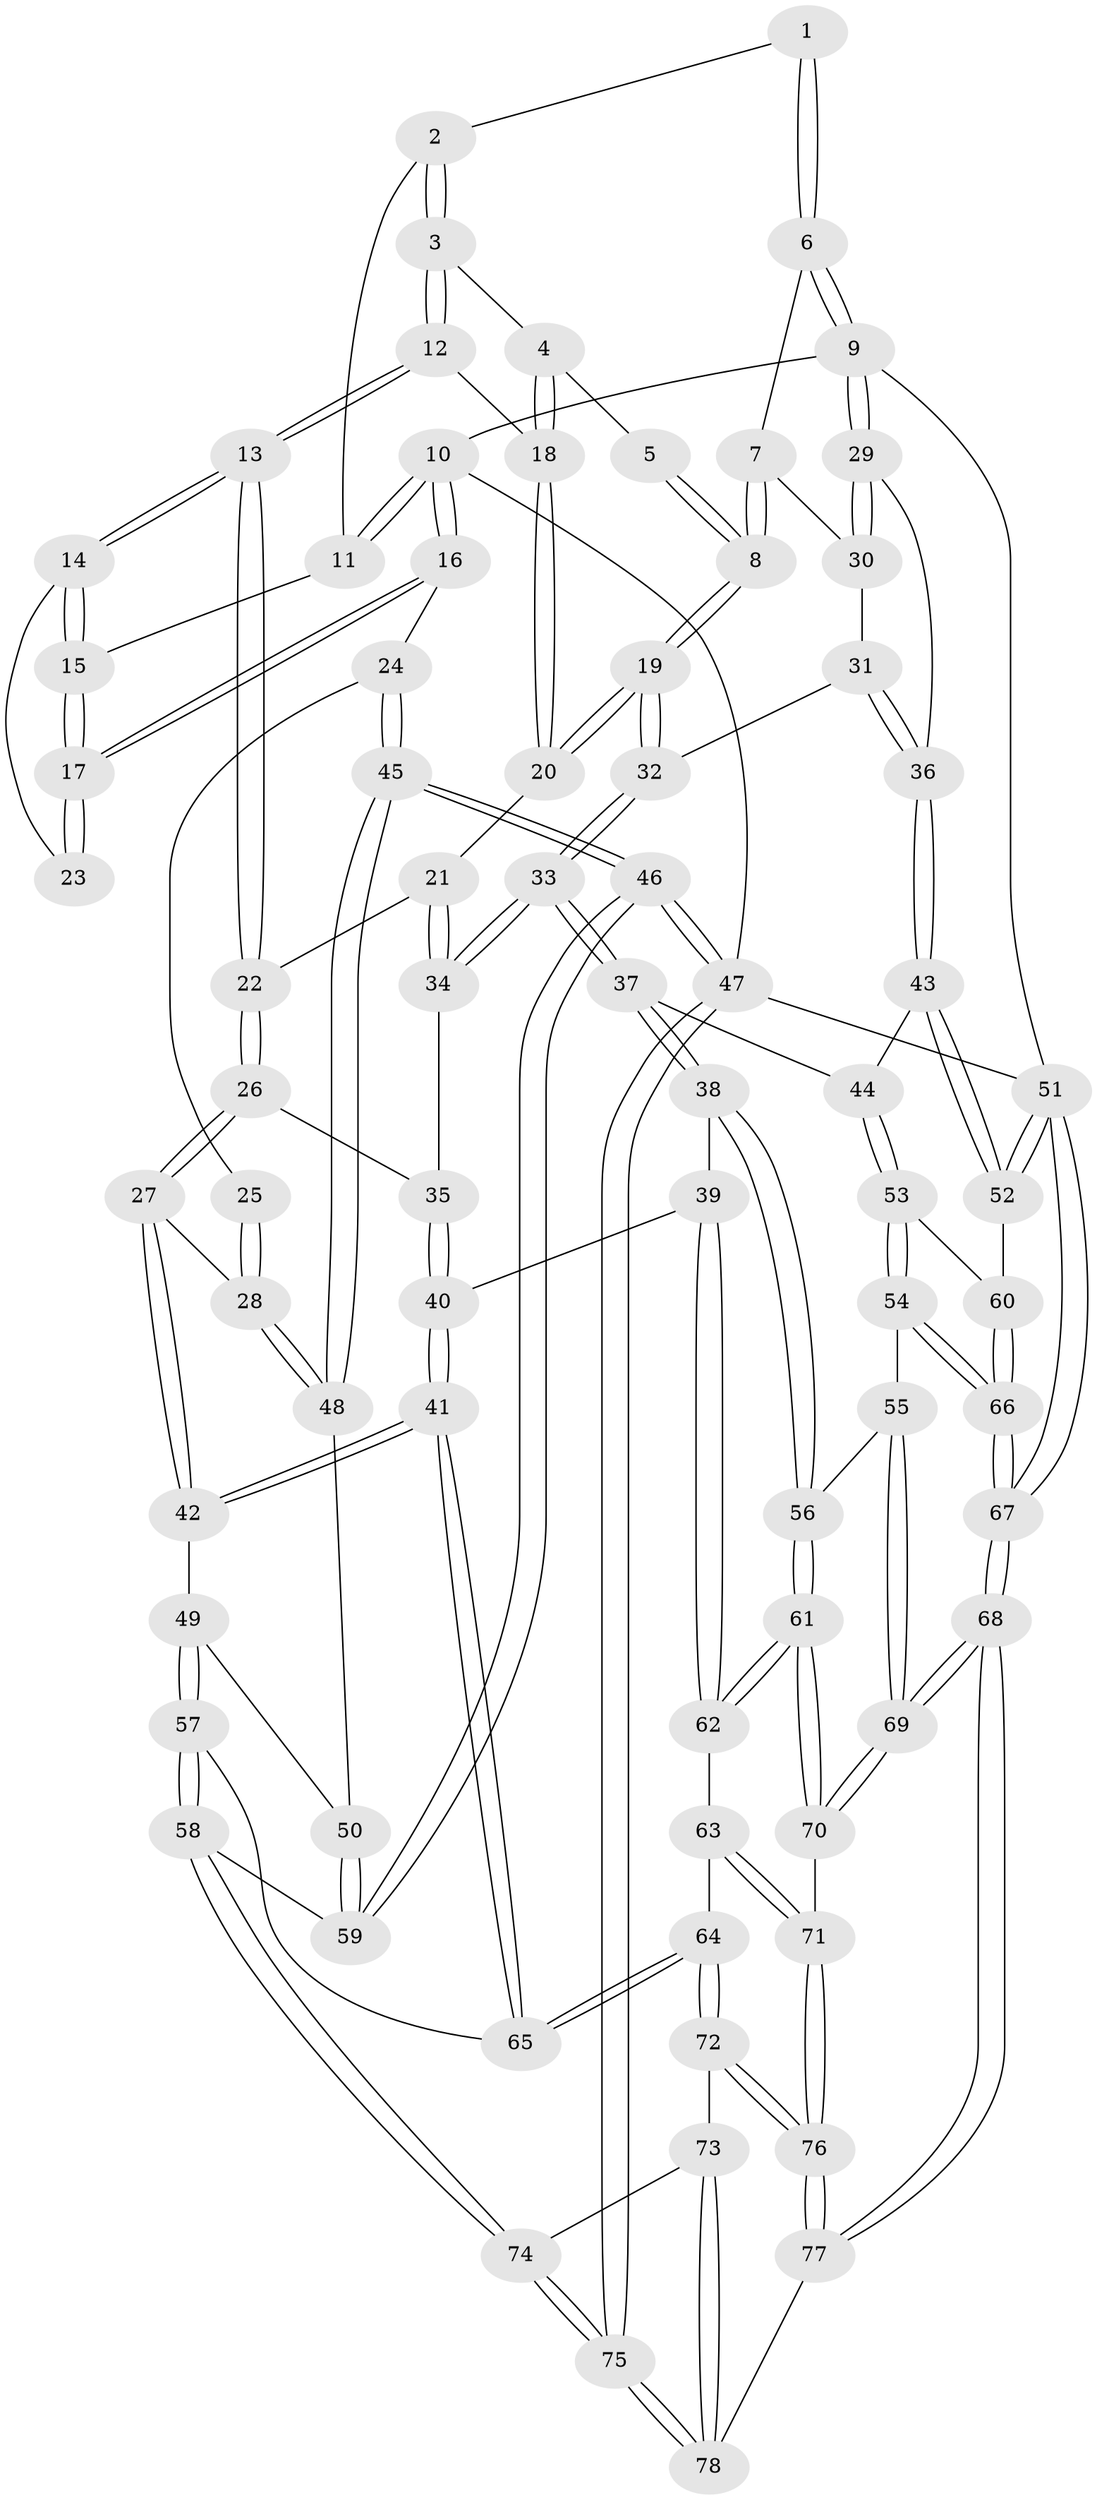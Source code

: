 // Generated by graph-tools (version 1.1) at 2025/16/03/09/25 04:16:59]
// undirected, 78 vertices, 192 edges
graph export_dot {
graph [start="1"]
  node [color=gray90,style=filled];
  1 [pos="+0.663825181081346+0"];
  2 [pos="+0.40230738664254295+0"];
  3 [pos="+0.49010964375448735+0.05562969023838117"];
  4 [pos="+0.5153280372719737+0.0809555823235802"];
  5 [pos="+0.6469868046160622+0.025136562537613795"];
  6 [pos="+1+0"];
  7 [pos="+0.7465154595904213+0.20900337573437622"];
  8 [pos="+0.7359368444717547+0.21533090319518336"];
  9 [pos="+1+0"];
  10 [pos="+0+0"];
  11 [pos="+0.3178285519899162+0"];
  12 [pos="+0.3747929587175104+0.17680077252176504"];
  13 [pos="+0.31277299579563084+0.23627835760606808"];
  14 [pos="+0.25109934738832557+0.18135309521649354"];
  15 [pos="+0.2658266999976572+0.03240907567505563"];
  16 [pos="+0+0.0438012417686577"];
  17 [pos="+0+0.0879536854619554"];
  18 [pos="+0.546717543361878+0.13894030896622192"];
  19 [pos="+0.6891080854054036+0.2643476696933465"];
  20 [pos="+0.6098019380699451+0.24530554685466788"];
  21 [pos="+0.5253715576401412+0.27245147727134866"];
  22 [pos="+0.3363137010630629+0.27425408520846056"];
  23 [pos="+0.23955677623903174+0.1837739622023891"];
  24 [pos="+0+0.37807358093686305"];
  25 [pos="+0.23488286223722188+0.18810307585823285"];
  26 [pos="+0.3079871769446309+0.4222618070283858"];
  27 [pos="+0.22198658334886973+0.5149217519884133"];
  28 [pos="+0.009926586811287124+0.49987662006699807"];
  29 [pos="+1+0.245309913707887"];
  30 [pos="+0.9162338191688798+0.2646892506079123"];
  31 [pos="+0.9111518925309655+0.42877643962787426"];
  32 [pos="+0.7158085214838089+0.400153316983419"];
  33 [pos="+0.6756969095557387+0.5184246101231553"];
  34 [pos="+0.4750810752624418+0.4685997882666257"];
  35 [pos="+0.46392722412049114+0.4710461433952948"];
  36 [pos="+1+0.5159791287440985"];
  37 [pos="+0.6785761987198271+0.5448954688727077"];
  38 [pos="+0.6173643064404347+0.6320415482602323"];
  39 [pos="+0.5154604518191337+0.664782139775686"];
  40 [pos="+0.43222484451411564+0.6607494195031428"];
  41 [pos="+0.3475105022808871+0.6880749608355152"];
  42 [pos="+0.304155476555482+0.6497115470249956"];
  43 [pos="+1+0.5291880551106715"];
  44 [pos="+0.8252054699900182+0.6350906020752092"];
  45 [pos="+0+0.5075980485292139"];
  46 [pos="+0+0.8358500548103059"];
  47 [pos="+0+1"];
  48 [pos="+0+0.5074019980273885"];
  49 [pos="+0.21615862983271425+0.7072079156817938"];
  50 [pos="+0.16199713753049846+0.7315149552705005"];
  51 [pos="+1+1"];
  52 [pos="+1+0.7332769067623314"];
  53 [pos="+0.8332281738005387+0.7202778160549282"];
  54 [pos="+0.7804696171819799+0.8009496170339799"];
  55 [pos="+0.7021742651336874+0.8110050196351434"];
  56 [pos="+0.6636528749972238+0.8018417984933668"];
  57 [pos="+0.17353280209096755+0.8415419262725737"];
  58 [pos="+0.17170348994188547+0.842531056385552"];
  59 [pos="+0.11759445840185768+0.8218553228592642"];
  60 [pos="+0.9170196302831243+0.7653555293831336"];
  61 [pos="+0.6309875637133565+0.831730460421804"];
  62 [pos="+0.5253385780853501+0.7958039867712423"];
  63 [pos="+0.46733703753817707+0.8420226623603047"];
  64 [pos="+0.366872116706184+0.8232381002655478"];
  65 [pos="+0.34540517720650266+0.7725798090521189"];
  66 [pos="+0.8887330036912869+0.9657212765970701"];
  67 [pos="+1+1"];
  68 [pos="+0.8480414492699827+1"];
  69 [pos="+0.7805665971720959+1"];
  70 [pos="+0.6047573099659603+0.8939330729415231"];
  71 [pos="+0.5339243160132399+0.9175156777864492"];
  72 [pos="+0.35929401840188596+0.8632206732325648"];
  73 [pos="+0.30794565710233496+0.949768197266636"];
  74 [pos="+0.17653116893599194+0.8560474120013115"];
  75 [pos="+0.15195430411461547+1"];
  76 [pos="+0.4910888201210575+1"];
  77 [pos="+0.4757777867619164+1"];
  78 [pos="+0.2344022668711959+1"];
  1 -- 2;
  1 -- 6;
  1 -- 6;
  2 -- 3;
  2 -- 3;
  2 -- 11;
  3 -- 4;
  3 -- 12;
  3 -- 12;
  4 -- 5;
  4 -- 18;
  4 -- 18;
  5 -- 8;
  5 -- 8;
  6 -- 7;
  6 -- 9;
  6 -- 9;
  7 -- 8;
  7 -- 8;
  7 -- 30;
  8 -- 19;
  8 -- 19;
  9 -- 10;
  9 -- 29;
  9 -- 29;
  9 -- 51;
  10 -- 11;
  10 -- 11;
  10 -- 16;
  10 -- 16;
  10 -- 47;
  11 -- 15;
  12 -- 13;
  12 -- 13;
  12 -- 18;
  13 -- 14;
  13 -- 14;
  13 -- 22;
  13 -- 22;
  14 -- 15;
  14 -- 15;
  14 -- 23;
  15 -- 17;
  15 -- 17;
  16 -- 17;
  16 -- 17;
  16 -- 24;
  17 -- 23;
  17 -- 23;
  18 -- 20;
  18 -- 20;
  19 -- 20;
  19 -- 20;
  19 -- 32;
  19 -- 32;
  20 -- 21;
  21 -- 22;
  21 -- 34;
  21 -- 34;
  22 -- 26;
  22 -- 26;
  24 -- 25;
  24 -- 45;
  24 -- 45;
  25 -- 28;
  25 -- 28;
  26 -- 27;
  26 -- 27;
  26 -- 35;
  27 -- 28;
  27 -- 42;
  27 -- 42;
  28 -- 48;
  28 -- 48;
  29 -- 30;
  29 -- 30;
  29 -- 36;
  30 -- 31;
  31 -- 32;
  31 -- 36;
  31 -- 36;
  32 -- 33;
  32 -- 33;
  33 -- 34;
  33 -- 34;
  33 -- 37;
  33 -- 37;
  34 -- 35;
  35 -- 40;
  35 -- 40;
  36 -- 43;
  36 -- 43;
  37 -- 38;
  37 -- 38;
  37 -- 44;
  38 -- 39;
  38 -- 56;
  38 -- 56;
  39 -- 40;
  39 -- 62;
  39 -- 62;
  40 -- 41;
  40 -- 41;
  41 -- 42;
  41 -- 42;
  41 -- 65;
  41 -- 65;
  42 -- 49;
  43 -- 44;
  43 -- 52;
  43 -- 52;
  44 -- 53;
  44 -- 53;
  45 -- 46;
  45 -- 46;
  45 -- 48;
  45 -- 48;
  46 -- 47;
  46 -- 47;
  46 -- 59;
  46 -- 59;
  47 -- 75;
  47 -- 75;
  47 -- 51;
  48 -- 50;
  49 -- 50;
  49 -- 57;
  49 -- 57;
  50 -- 59;
  50 -- 59;
  51 -- 52;
  51 -- 52;
  51 -- 67;
  51 -- 67;
  52 -- 60;
  53 -- 54;
  53 -- 54;
  53 -- 60;
  54 -- 55;
  54 -- 66;
  54 -- 66;
  55 -- 56;
  55 -- 69;
  55 -- 69;
  56 -- 61;
  56 -- 61;
  57 -- 58;
  57 -- 58;
  57 -- 65;
  58 -- 59;
  58 -- 74;
  58 -- 74;
  60 -- 66;
  60 -- 66;
  61 -- 62;
  61 -- 62;
  61 -- 70;
  61 -- 70;
  62 -- 63;
  63 -- 64;
  63 -- 71;
  63 -- 71;
  64 -- 65;
  64 -- 65;
  64 -- 72;
  64 -- 72;
  66 -- 67;
  66 -- 67;
  67 -- 68;
  67 -- 68;
  68 -- 69;
  68 -- 69;
  68 -- 77;
  68 -- 77;
  69 -- 70;
  69 -- 70;
  70 -- 71;
  71 -- 76;
  71 -- 76;
  72 -- 73;
  72 -- 76;
  72 -- 76;
  73 -- 74;
  73 -- 78;
  73 -- 78;
  74 -- 75;
  74 -- 75;
  75 -- 78;
  75 -- 78;
  76 -- 77;
  76 -- 77;
  77 -- 78;
}

